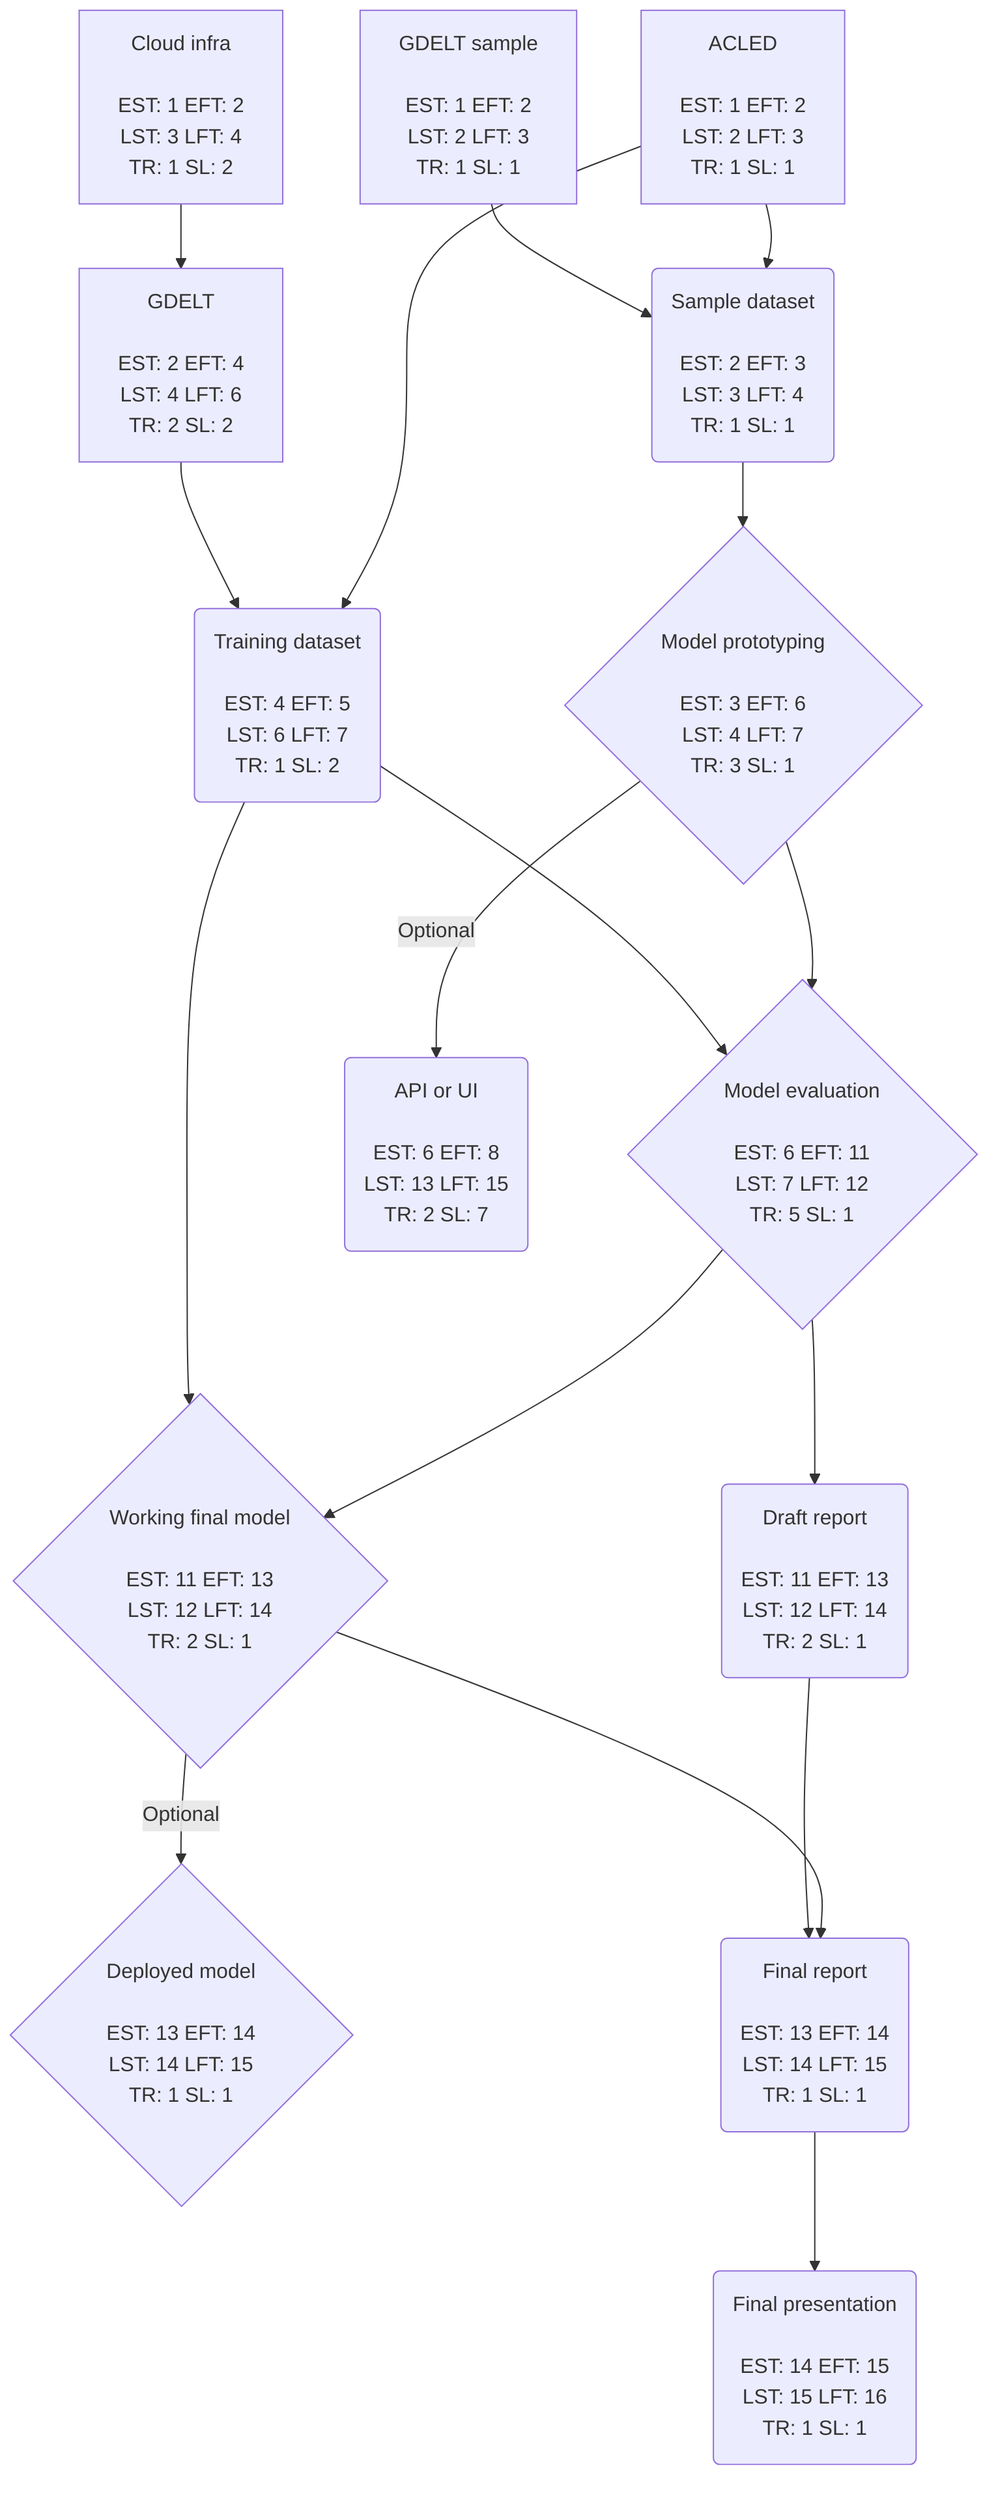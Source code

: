 graph TD
    H[Cloud infra \n\nEST: 1 EFT: 2 \nLST: 3 LFT: 4\n TR: 1 SL: 2] --> A
    A[GDELT \n\nEST: 2 EFT: 4 \nLST: 4 LFT: 6\n TR: 2 SL: 2] -->B(Training dataset \n\nEST: 4 EFT: 5 \nLST: 6 LFT: 7\n TR: 1 SL: 2)
    M[GDELT sample \n\nEST: 1 EFT: 2 \nLST: 2 LFT: 3\n TR: 1 SL: 1] --> I(Sample dataset \n\nEST: 2 EFT: 3 \nLST: 3 LFT: 4\n TR: 1 SL: 1)
    G[ACLED \n\nEST: 1 EFT: 2 \nLST: 2 LFT: 3\n TR: 1 SL: 1] --> B

    G --> I
    B --> C{Working final model    \n\nEST: 11 EFT: 13 \nLST: 12 LFT: 14\n TR: 2 SL: 1}
    B --> J{Model evaluation \n\nEST: 6 EFT: 11 \nLST: 7 LFT: 12\n TR: 5 SL: 1}
    I --> K{Model prototyping \n\nEST: 3 EFT: 6 \nLST: 4 LFT: 7\n TR: 3 SL: 1}
    
    C --> |Optional|L{Deployed model \n\nEST: 13 EFT: 14 \nLST: 14 LFT: 15\n TR: 1 SL: 1}
    K -->|Optional| D(API or UI \n\nEST: 6 EFT: 8 \nLST: 13 LFT: 15\n TR: 2 SL: 7)
    
    K --> J
    J --> N(Draft report \n\nEST: 11 EFT: 13 \nLST: 12 LFT: 14\n TR: 2 SL: 1)
    N --> F
    J --> C
    F --> E(Final presentation \n\nEST: 14 EFT: 15 \nLST: 15 LFT: 16\n TR: 1 SL: 1)
    C --> F(Final report \n\nEST: 13 EFT: 14 \nLST: 14 LFT: 15\n TR: 1 SL: 1)